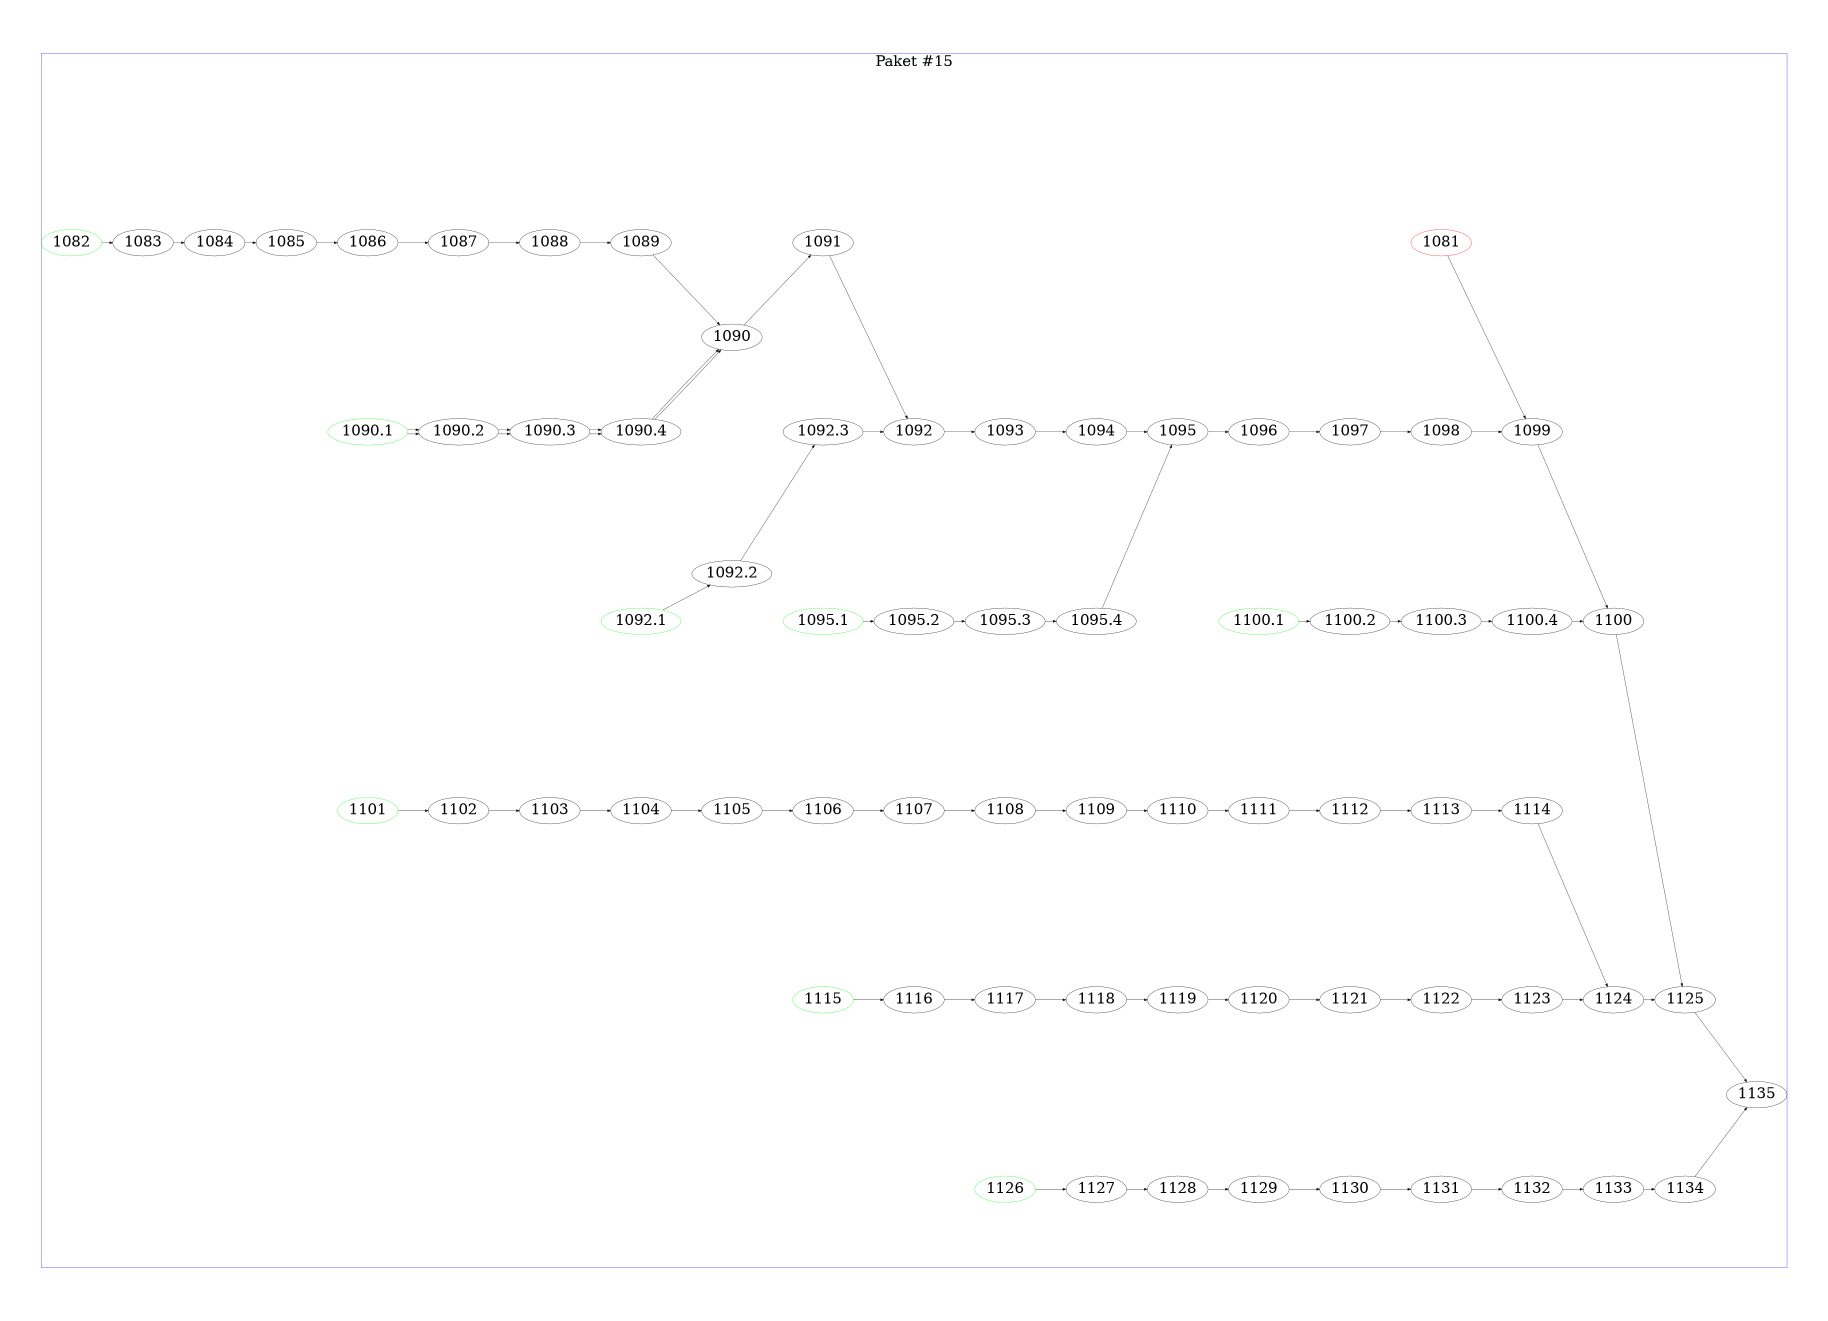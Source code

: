 digraph paket15 {
    rankdir=LR;
    ratio="fill";
    size="11.7,8.3!";
    margin=0.25;
    fontsize="48";
    node [fontsize="48"];


1081 [color=red];
1082 [color=green];
1090.1 [color=green];
1092.1 [color=green];
1095.1 [color=green];
1100.1 [color=green];
1101 [color=green];
1115 [color=green];
1126 [color=green];

    subgraph cluster_15 {
        label = "Paket #15"
        color = blue

        1081 -> 1099;
        1082 -> 1083 -> 1084 -> 1085 -> 1086 -> 1087 -> 1088 -> 1089 -> 1090;
        1090.1 -> 1090.2 -> 1090.3 -> 1090.4 -> 1090;
        1090.1 -> 1090.2 -> 1090.3 -> 1090.4 -> 1090 ->  1091 -> 1092;
        1092.1 -> 1092.2 -> 1092.3 -> 1092 -> 1093 -> 1094 -> 1095;
        1095.1 -> 1095.2 -> 1095.3 -> 1095.4 -> 1095 -> 1096 -> 1097 -> 1098 -> 1099 -> 1100;
        1100.1 -> 1100.2 -> 1100.3 -> 1100.4 -> 1100 -> 1125;

        1101 -> 1102 -> 1103 -> 1104 -> 1105 -> 1106 -> 1107 -> 1108 -> 1109 -> 1110 -> 1111 -> 1112 -> 1113 -> 1114 -> 1124
        1115 -> 1116 -> 1117 -> 1118 -> 1119 -> 1120 -> 1121 -> 1122 -> 1123 -> 1124 -> 1125 -> 1135;

        1126 -> 1127 -> 1128 -> 1129 -> 1130 -> 1131 -> 1132 -> 1133 -> 1134 -> 1135;
    }



}
